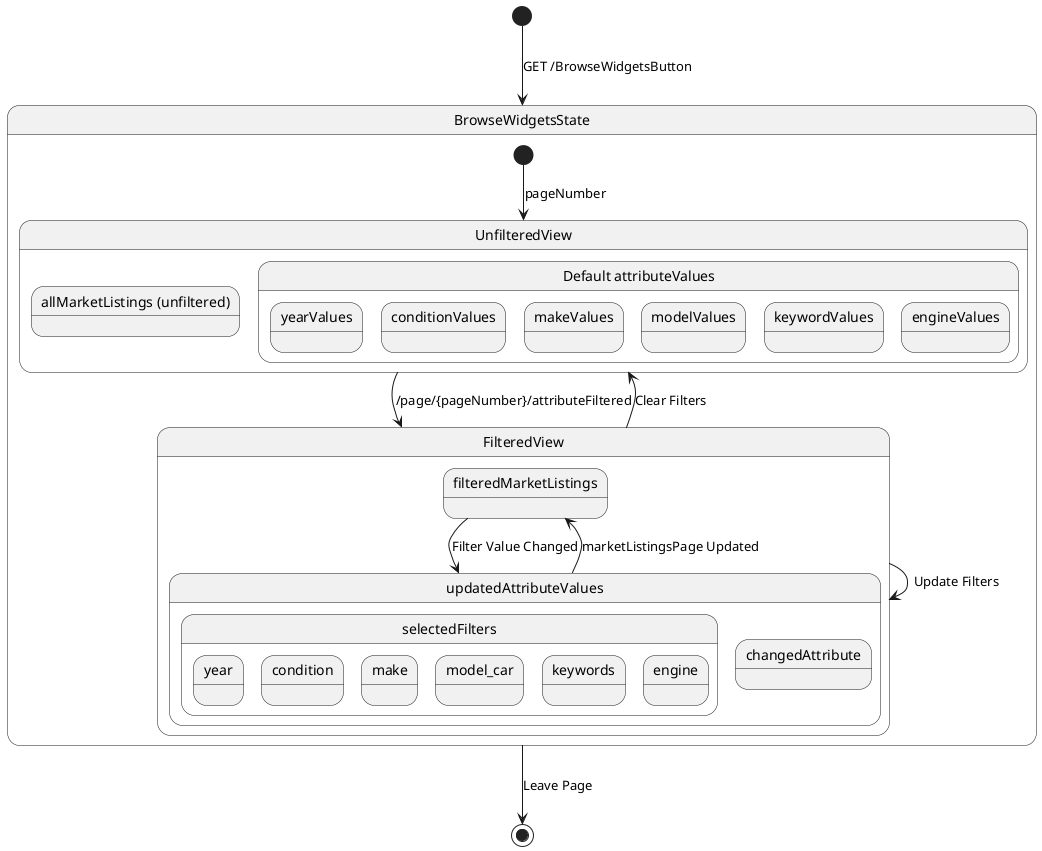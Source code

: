 @startuml Filter State Chart

' State Diagram
skinparam state {
  BackgroundColor<<Initial>> LightGreen
  BackgroundColor<<Final>> Pink
}

[*] --> BrowseWidgetsState : GET /BrowseWidgetsButton

state BrowseWidgetsState {
    [*] --> UnfilteredView : pageNumber
    UnfilteredView --> FilteredView : /page/{pageNumber}/attributeFiltered
    FilteredView --> FilteredView : Update Filters
    FilteredView --> UnfilteredView : Clear Filters
    
    state UnfilteredView {
        state "allMarketListings (unfiltered)" as AllListings
        state "Default attributeValues" as DefaultOptions {
            state "yearValues"
            state "conditionValues"
            state "makeValues"
            state "modelValues"
            state "keywordValues"
            state "engineValues"
        }
    }
    
    state FilteredView {
        state "filteredMarketListings" as FilteredListings
        state "updatedAttributeValues" as UpdateFilters {
            state "selectedFilters" as Filters {
                state year
                state condition
                state make
                state model_car
                state keywords
                state engine
            }
            state "changedAttribute"
        }
        FilteredListings --> UpdateFilters : Filter Value Changed
        UpdateFilters --> FilteredListings : marketListingsPage Updated
    }
}

BrowseWidgetsState --> [*] : Leave Page

@enduml